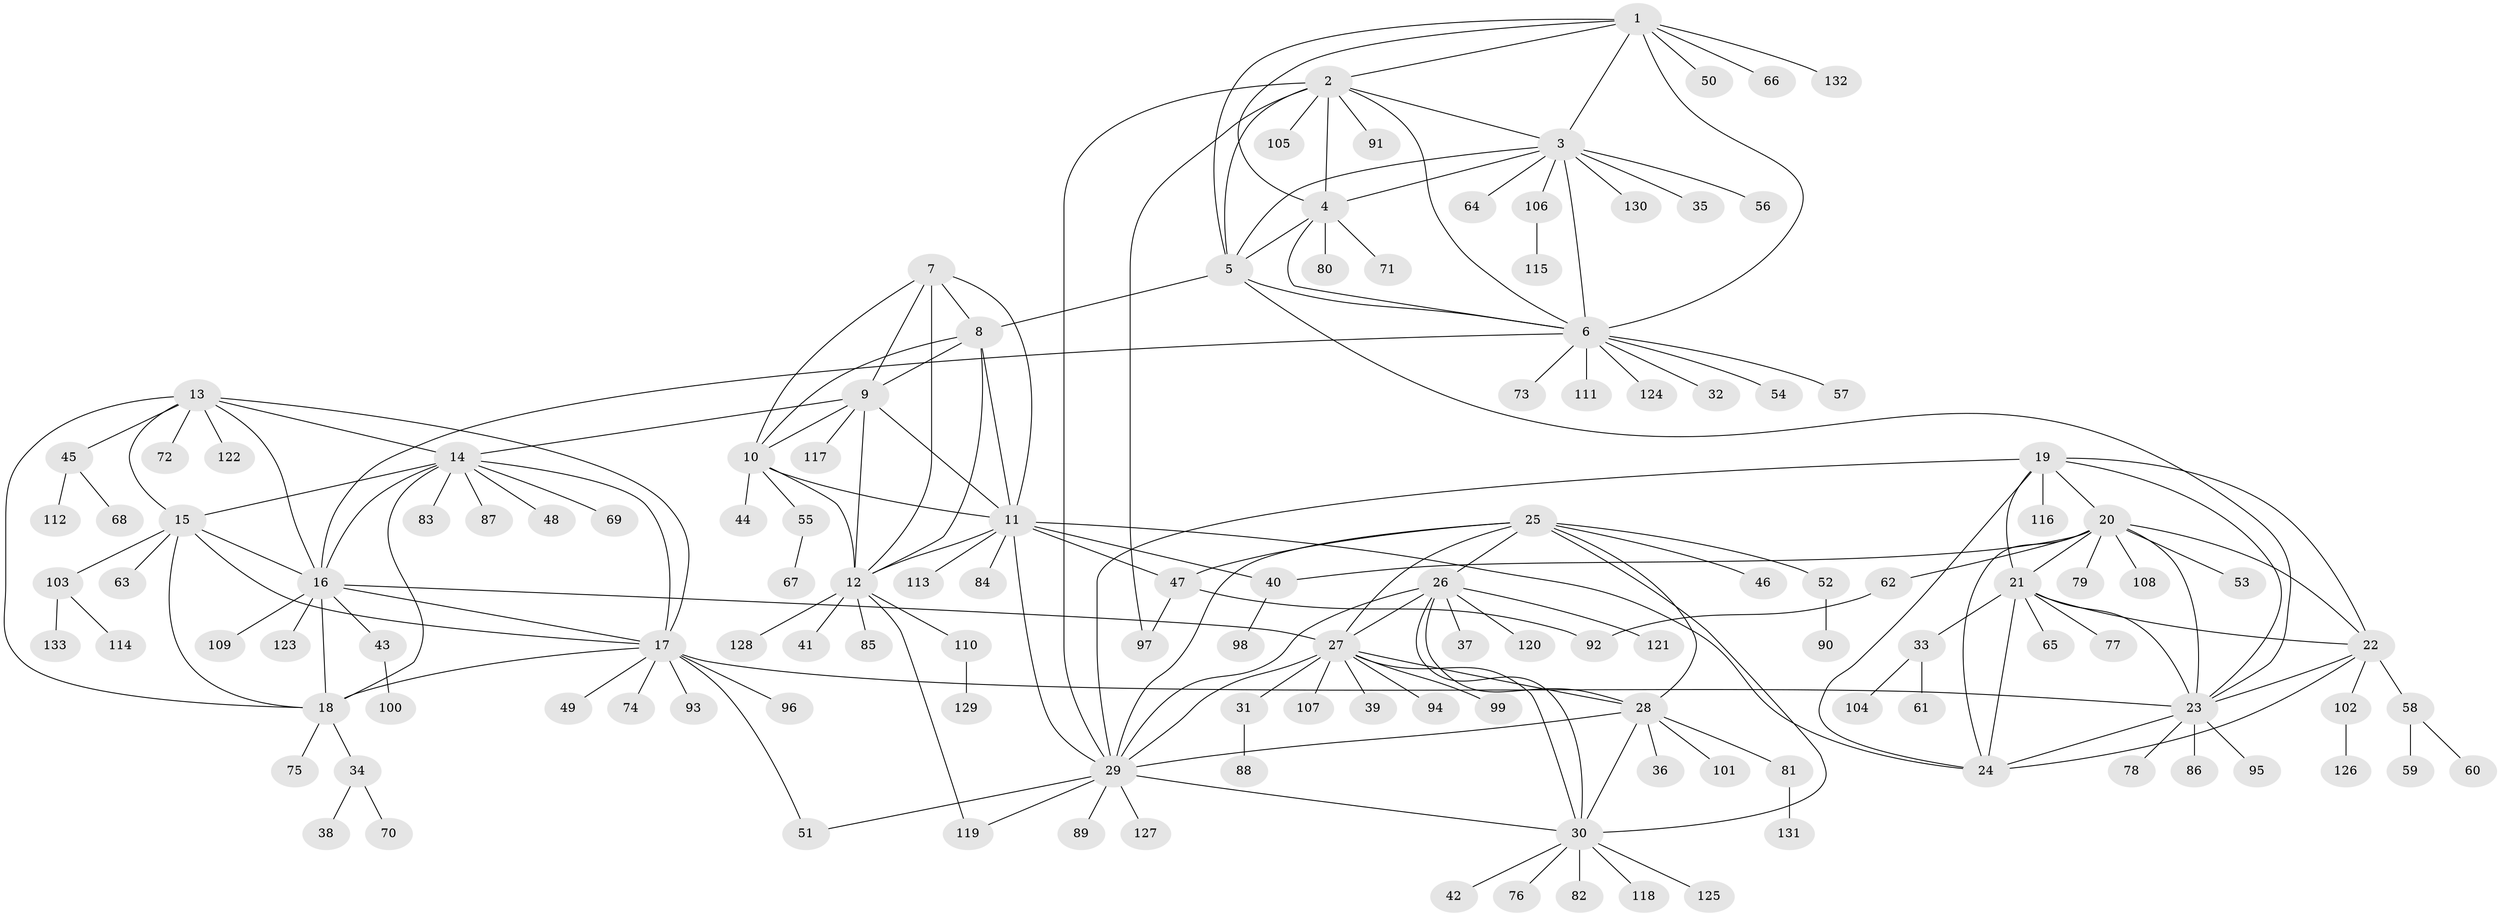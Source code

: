 // Generated by graph-tools (version 1.1) at 2025/55/03/09/25 04:55:59]
// undirected, 133 vertices, 194 edges
graph export_dot {
graph [start="1"]
  node [color=gray90,style=filled];
  1;
  2;
  3;
  4;
  5;
  6;
  7;
  8;
  9;
  10;
  11;
  12;
  13;
  14;
  15;
  16;
  17;
  18;
  19;
  20;
  21;
  22;
  23;
  24;
  25;
  26;
  27;
  28;
  29;
  30;
  31;
  32;
  33;
  34;
  35;
  36;
  37;
  38;
  39;
  40;
  41;
  42;
  43;
  44;
  45;
  46;
  47;
  48;
  49;
  50;
  51;
  52;
  53;
  54;
  55;
  56;
  57;
  58;
  59;
  60;
  61;
  62;
  63;
  64;
  65;
  66;
  67;
  68;
  69;
  70;
  71;
  72;
  73;
  74;
  75;
  76;
  77;
  78;
  79;
  80;
  81;
  82;
  83;
  84;
  85;
  86;
  87;
  88;
  89;
  90;
  91;
  92;
  93;
  94;
  95;
  96;
  97;
  98;
  99;
  100;
  101;
  102;
  103;
  104;
  105;
  106;
  107;
  108;
  109;
  110;
  111;
  112;
  113;
  114;
  115;
  116;
  117;
  118;
  119;
  120;
  121;
  122;
  123;
  124;
  125;
  126;
  127;
  128;
  129;
  130;
  131;
  132;
  133;
  1 -- 2;
  1 -- 3;
  1 -- 4;
  1 -- 5;
  1 -- 6;
  1 -- 50;
  1 -- 66;
  1 -- 132;
  2 -- 3;
  2 -- 4;
  2 -- 5;
  2 -- 6;
  2 -- 29;
  2 -- 91;
  2 -- 97;
  2 -- 105;
  3 -- 4;
  3 -- 5;
  3 -- 6;
  3 -- 35;
  3 -- 56;
  3 -- 64;
  3 -- 106;
  3 -- 130;
  4 -- 5;
  4 -- 6;
  4 -- 71;
  4 -- 80;
  5 -- 6;
  5 -- 8;
  5 -- 23;
  6 -- 16;
  6 -- 32;
  6 -- 54;
  6 -- 57;
  6 -- 73;
  6 -- 111;
  6 -- 124;
  7 -- 8;
  7 -- 9;
  7 -- 10;
  7 -- 11;
  7 -- 12;
  8 -- 9;
  8 -- 10;
  8 -- 11;
  8 -- 12;
  9 -- 10;
  9 -- 11;
  9 -- 12;
  9 -- 14;
  9 -- 117;
  10 -- 11;
  10 -- 12;
  10 -- 44;
  10 -- 55;
  11 -- 12;
  11 -- 24;
  11 -- 29;
  11 -- 40;
  11 -- 47;
  11 -- 84;
  11 -- 113;
  12 -- 41;
  12 -- 85;
  12 -- 110;
  12 -- 119;
  12 -- 128;
  13 -- 14;
  13 -- 15;
  13 -- 16;
  13 -- 17;
  13 -- 18;
  13 -- 45;
  13 -- 72;
  13 -- 122;
  14 -- 15;
  14 -- 16;
  14 -- 17;
  14 -- 18;
  14 -- 48;
  14 -- 69;
  14 -- 83;
  14 -- 87;
  15 -- 16;
  15 -- 17;
  15 -- 18;
  15 -- 63;
  15 -- 103;
  16 -- 17;
  16 -- 18;
  16 -- 27;
  16 -- 43;
  16 -- 109;
  16 -- 123;
  17 -- 18;
  17 -- 23;
  17 -- 49;
  17 -- 51;
  17 -- 74;
  17 -- 93;
  17 -- 96;
  18 -- 34;
  18 -- 75;
  19 -- 20;
  19 -- 21;
  19 -- 22;
  19 -- 23;
  19 -- 24;
  19 -- 29;
  19 -- 116;
  20 -- 21;
  20 -- 22;
  20 -- 23;
  20 -- 24;
  20 -- 40;
  20 -- 53;
  20 -- 62;
  20 -- 79;
  20 -- 108;
  21 -- 22;
  21 -- 23;
  21 -- 24;
  21 -- 33;
  21 -- 65;
  21 -- 77;
  22 -- 23;
  22 -- 24;
  22 -- 58;
  22 -- 102;
  23 -- 24;
  23 -- 78;
  23 -- 86;
  23 -- 95;
  25 -- 26;
  25 -- 27;
  25 -- 28;
  25 -- 29;
  25 -- 30;
  25 -- 46;
  25 -- 47;
  25 -- 52;
  26 -- 27;
  26 -- 28;
  26 -- 29;
  26 -- 30;
  26 -- 37;
  26 -- 120;
  26 -- 121;
  27 -- 28;
  27 -- 29;
  27 -- 30;
  27 -- 31;
  27 -- 39;
  27 -- 94;
  27 -- 99;
  27 -- 107;
  28 -- 29;
  28 -- 30;
  28 -- 36;
  28 -- 81;
  28 -- 101;
  29 -- 30;
  29 -- 51;
  29 -- 89;
  29 -- 119;
  29 -- 127;
  30 -- 42;
  30 -- 76;
  30 -- 82;
  30 -- 118;
  30 -- 125;
  31 -- 88;
  33 -- 61;
  33 -- 104;
  34 -- 38;
  34 -- 70;
  40 -- 98;
  43 -- 100;
  45 -- 68;
  45 -- 112;
  47 -- 92;
  47 -- 97;
  52 -- 90;
  55 -- 67;
  58 -- 59;
  58 -- 60;
  62 -- 92;
  81 -- 131;
  102 -- 126;
  103 -- 114;
  103 -- 133;
  106 -- 115;
  110 -- 129;
}
